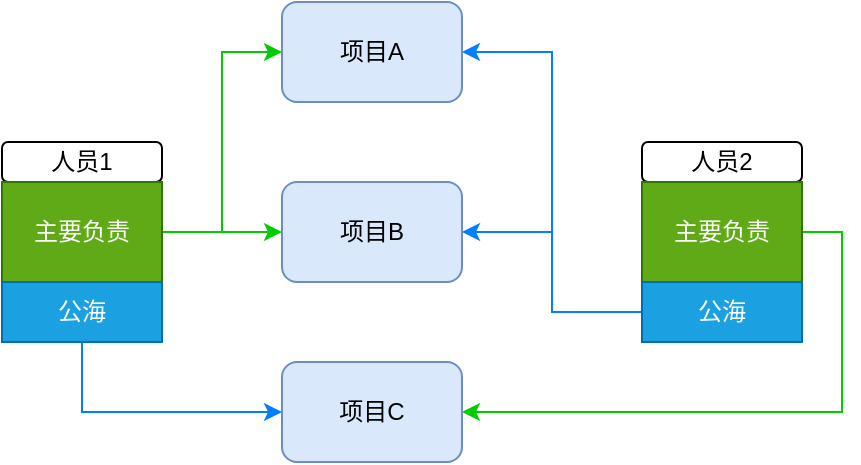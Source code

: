 <mxfile version="24.6.2" type="github">
  <diagram name="第 1 页" id="zMGvW3-kvvFJ3vJEcuYg">
    <mxGraphModel dx="894" dy="615" grid="1" gridSize="10" guides="1" tooltips="1" connect="1" arrows="1" fold="1" page="1" pageScale="1" pageWidth="827" pageHeight="1169" math="0" shadow="0">
      <root>
        <mxCell id="0" />
        <mxCell id="1" parent="0" />
        <mxCell id="LrPvCux3UTh9a4Sink_W-1" value="项目A" style="rounded=1;whiteSpace=wrap;html=1;fillColor=#dae8fc;strokeColor=#6c8ebf;" vertex="1" parent="1">
          <mxGeometry x="180" y="130" width="90" height="50" as="geometry" />
        </mxCell>
        <mxCell id="LrPvCux3UTh9a4Sink_W-40" value="人员1" style="rounded=1;whiteSpace=wrap;html=1;glass=0;" vertex="1" parent="1">
          <mxGeometry x="40" y="200" width="80" height="20" as="geometry" />
        </mxCell>
        <mxCell id="LrPvCux3UTh9a4Sink_W-48" style="edgeStyle=orthogonalEdgeStyle;rounded=0;orthogonalLoop=1;jettySize=auto;html=1;exitX=1;exitY=0.5;exitDx=0;exitDy=0;entryX=0;entryY=0.5;entryDx=0;entryDy=0;strokeColor=#00CC00;" edge="1" parent="1" source="LrPvCux3UTh9a4Sink_W-41" target="LrPvCux3UTh9a4Sink_W-1">
          <mxGeometry relative="1" as="geometry" />
        </mxCell>
        <mxCell id="LrPvCux3UTh9a4Sink_W-49" style="edgeStyle=orthogonalEdgeStyle;rounded=0;orthogonalLoop=1;jettySize=auto;html=1;exitX=1;exitY=0.5;exitDx=0;exitDy=0;entryX=0;entryY=0.5;entryDx=0;entryDy=0;strokeColor=#00CC00;" edge="1" parent="1" source="LrPvCux3UTh9a4Sink_W-41" target="LrPvCux3UTh9a4Sink_W-46">
          <mxGeometry relative="1" as="geometry" />
        </mxCell>
        <mxCell id="LrPvCux3UTh9a4Sink_W-41" value="主要负责" style="rounded=0;whiteSpace=wrap;html=1;fillColor=#60a917;fontColor=#ffffff;strokeColor=#2D7600;" vertex="1" parent="1">
          <mxGeometry x="40" y="220" width="80" height="50" as="geometry" />
        </mxCell>
        <mxCell id="LrPvCux3UTh9a4Sink_W-51" style="edgeStyle=orthogonalEdgeStyle;rounded=0;orthogonalLoop=1;jettySize=auto;html=1;exitX=0.5;exitY=1;exitDx=0;exitDy=0;entryX=0;entryY=0.5;entryDx=0;entryDy=0;strokeColor=#007FFF;" edge="1" parent="1" source="LrPvCux3UTh9a4Sink_W-42" target="LrPvCux3UTh9a4Sink_W-47">
          <mxGeometry relative="1" as="geometry" />
        </mxCell>
        <mxCell id="LrPvCux3UTh9a4Sink_W-42" value="公海" style="rounded=0;whiteSpace=wrap;html=1;fillColor=#1ba1e2;fontColor=#ffffff;strokeColor=#006EAF;" vertex="1" parent="1">
          <mxGeometry x="40" y="270" width="80" height="30" as="geometry" />
        </mxCell>
        <mxCell id="LrPvCux3UTh9a4Sink_W-43" value="人员2" style="rounded=1;whiteSpace=wrap;html=1;glass=0;" vertex="1" parent="1">
          <mxGeometry x="360" y="200" width="80" height="20" as="geometry" />
        </mxCell>
        <mxCell id="LrPvCux3UTh9a4Sink_W-53" style="edgeStyle=orthogonalEdgeStyle;rounded=0;orthogonalLoop=1;jettySize=auto;html=1;exitX=1;exitY=0.5;exitDx=0;exitDy=0;entryX=1;entryY=0.5;entryDx=0;entryDy=0;strokeColor=#00CC00;" edge="1" parent="1" source="LrPvCux3UTh9a4Sink_W-44" target="LrPvCux3UTh9a4Sink_W-47">
          <mxGeometry relative="1" as="geometry" />
        </mxCell>
        <mxCell id="LrPvCux3UTh9a4Sink_W-44" value="主要负责" style="rounded=0;whiteSpace=wrap;html=1;fillColor=#60a917;fontColor=#ffffff;strokeColor=#2D7600;" vertex="1" parent="1">
          <mxGeometry x="360" y="220" width="80" height="50" as="geometry" />
        </mxCell>
        <mxCell id="LrPvCux3UTh9a4Sink_W-54" style="edgeStyle=orthogonalEdgeStyle;rounded=0;orthogonalLoop=1;jettySize=auto;html=1;exitX=0;exitY=0.5;exitDx=0;exitDy=0;entryX=1;entryY=0.5;entryDx=0;entryDy=0;strokeColor=#007FFF;" edge="1" parent="1" source="LrPvCux3UTh9a4Sink_W-45" target="LrPvCux3UTh9a4Sink_W-1">
          <mxGeometry relative="1" as="geometry" />
        </mxCell>
        <mxCell id="LrPvCux3UTh9a4Sink_W-56" style="edgeStyle=orthogonalEdgeStyle;rounded=0;orthogonalLoop=1;jettySize=auto;html=1;exitX=0;exitY=0.5;exitDx=0;exitDy=0;entryX=1;entryY=0.5;entryDx=0;entryDy=0;strokeColor=#007FFF;" edge="1" parent="1" source="LrPvCux3UTh9a4Sink_W-45" target="LrPvCux3UTh9a4Sink_W-46">
          <mxGeometry relative="1" as="geometry" />
        </mxCell>
        <mxCell id="LrPvCux3UTh9a4Sink_W-45" value="公海" style="rounded=0;whiteSpace=wrap;html=1;fillColor=#1ba1e2;fontColor=#ffffff;strokeColor=#006EAF;" vertex="1" parent="1">
          <mxGeometry x="360" y="270" width="80" height="30" as="geometry" />
        </mxCell>
        <mxCell id="LrPvCux3UTh9a4Sink_W-46" value="项目B" style="rounded=1;whiteSpace=wrap;html=1;fillColor=#dae8fc;strokeColor=#6c8ebf;" vertex="1" parent="1">
          <mxGeometry x="180" y="220" width="90" height="50" as="geometry" />
        </mxCell>
        <mxCell id="LrPvCux3UTh9a4Sink_W-47" value="项目C" style="rounded=1;whiteSpace=wrap;html=1;fillColor=#dae8fc;strokeColor=#6c8ebf;" vertex="1" parent="1">
          <mxGeometry x="180" y="310" width="90" height="50" as="geometry" />
        </mxCell>
      </root>
    </mxGraphModel>
  </diagram>
</mxfile>
